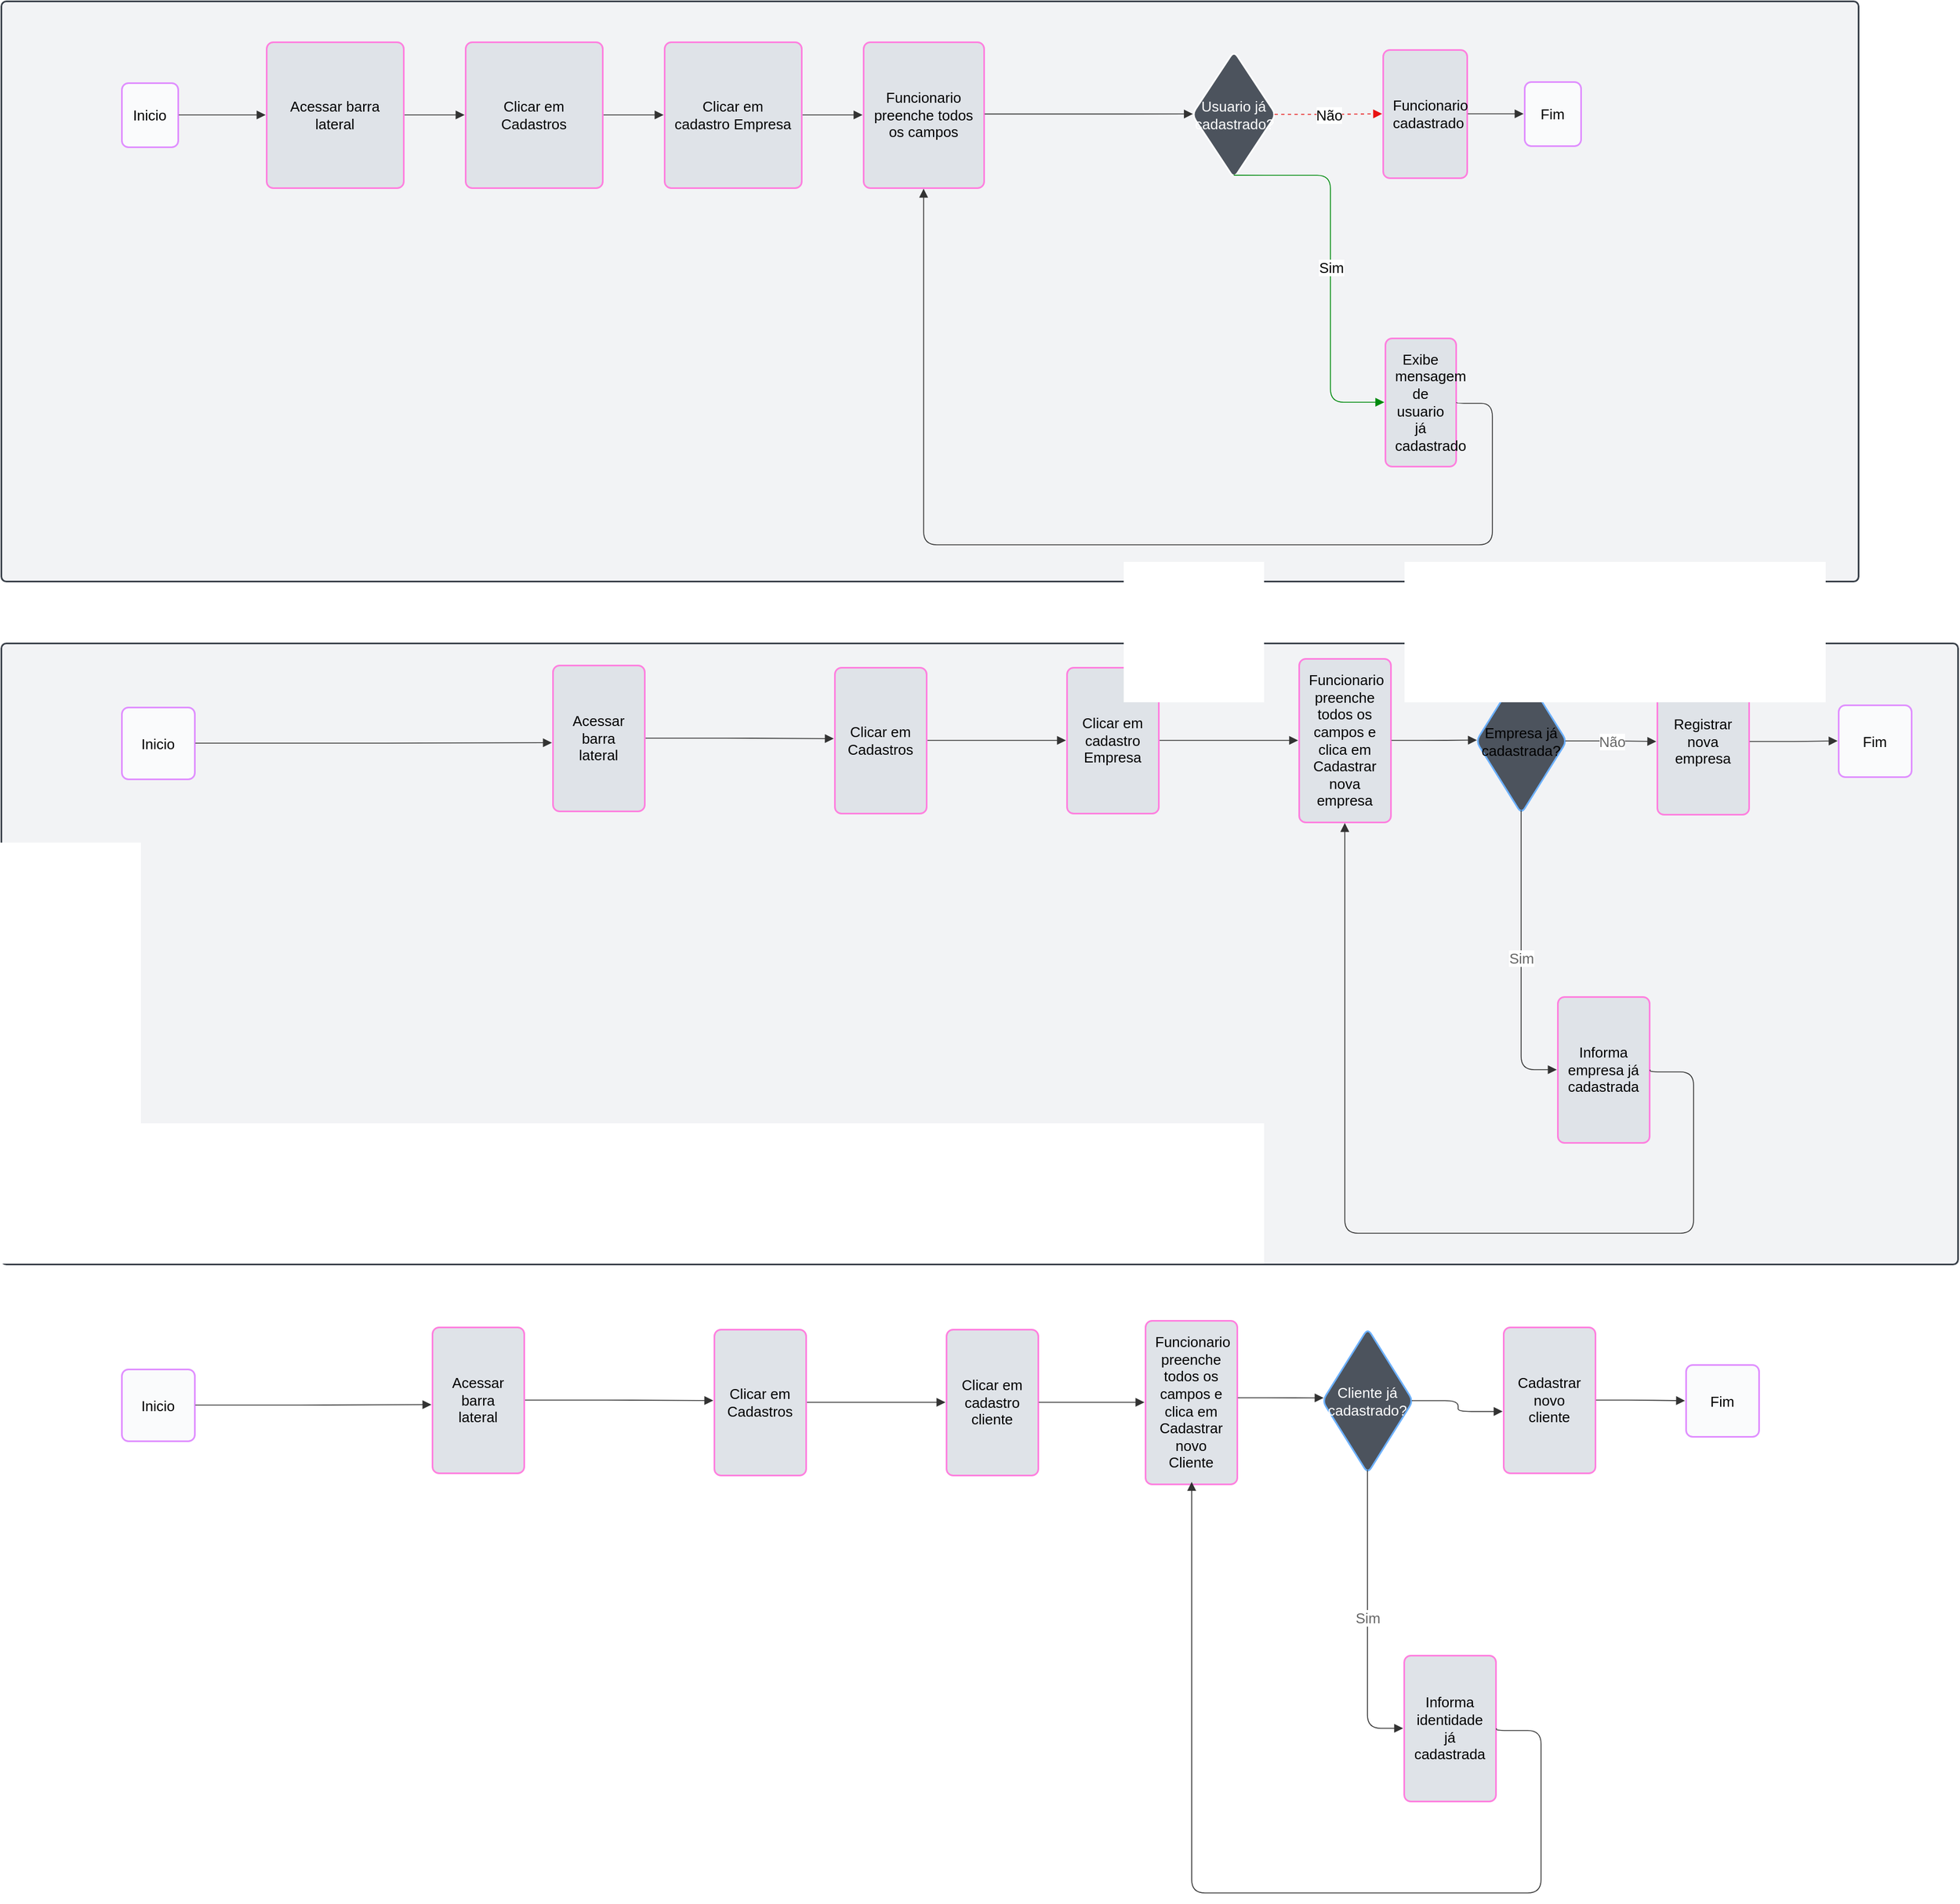 <mxfile version="24.9.1">
  <diagram name="Page-1" id="74e2e168-ea6b-b213-b513-2b3c1d86103e">
    <mxGraphModel dx="2860" dy="1786" grid="1" gridSize="10" guides="1" tooltips="1" connect="1" arrows="1" fold="1" page="1" pageScale="1" pageWidth="1100" pageHeight="850" background="none" math="0" shadow="0">
      <root>
        <mxCell id="0" />
        <mxCell id="1" parent="0" />
        <mxCell id="iIjJSz37-zNfU8AyJNP5-1" value="" style="html=1;overflow=block;blockSpacing=1;whiteSpace=wrap;container=1;pointerEvents=0;collapsible=0;recursiveResize=0;fontSize=13;spacing=0;strokeColor=#3a414a;strokeOpacity=100;fillOpacity=100;rounded=1;absoluteArcSize=1;arcSize=9;fillColor=#f2f3f5;strokeWidth=1.5;lucidId=9IVu0BAyJsN5;" vertex="1" parent="1">
          <mxGeometry x="-720" y="-465" width="1680" height="525" as="geometry" />
        </mxCell>
        <mxCell id="iIjJSz37-zNfU8AyJNP5-2" value="" style="html=1;overflow=block;blockSpacing=1;whiteSpace=wrap;container=1;pointerEvents=0;collapsible=0;recursiveResize=0;fontSize=13;spacing=0;strokeColor=#3a414a;strokeOpacity=100;fillOpacity=100;rounded=1;absoluteArcSize=1;arcSize=9;fillColor=#f2f3f5;strokeWidth=1.5;lucidId=0KVuVCy1_nu4;" vertex="1" parent="1">
          <mxGeometry x="-720" y="116" width="1770" height="562" as="geometry" />
        </mxCell>
        <mxCell id="iIjJSz37-zNfU8AyJNP5-3" value="Inicio" style="html=1;overflow=block;blockSpacing=1;whiteSpace=wrap;fontSize=13;align=center;spacing=3.8;strokeColor=#e08fff;strokeOpacity=100;fillOpacity=100;rounded=1;absoluteArcSize=1;arcSize=12;fillColor=#fafbfc;strokeWidth=1.5;lucidId=sHVuAqhxrz4K;" vertex="1" parent="1">
          <mxGeometry x="-611" y="-391" width="51" height="58" as="geometry" />
        </mxCell>
        <mxCell id="iIjJSz37-zNfU8AyJNP5-4" value="Funcionario preenche todos os campos" style="html=1;overflow=block;blockSpacing=1;whiteSpace=wrap;fontSize=13;align=center;spacing=9;strokeColor=#ff80df;strokeOpacity=100;fillOpacity=100;rounded=1;absoluteArcSize=1;arcSize=12;fillColor=#dfe3e8;strokeWidth=1.5;lucidId=sHVuLKVoWXoe;" vertex="1" parent="1">
          <mxGeometry x="60" y="-428" width="109" height="132" as="geometry" />
        </mxCell>
        <mxCell id="iIjJSz37-zNfU8AyJNP5-5" value="Usuario já cadastrado?" style="html=1;overflow=block;blockSpacing=1;whiteSpace=wrap;rhombus;fontSize=13;fontColor=#ffffff;align=center;spacing=3.8;strokeColor=#ffffff;strokeOpacity=100;fillOpacity=100;rounded=1;absoluteArcSize=1;arcSize=12;fillColor=#4c535d;strokeWidth=1.5;lucidId=sHVuBIZhyZqM;" vertex="1" parent="1">
          <mxGeometry x="357" y="-420" width="76" height="115" as="geometry" />
        </mxCell>
        <mxCell id="iIjJSz37-zNfU8AyJNP5-6" value="Exibe mensagem de usuario já cadastrado" style="html=1;overflow=block;blockSpacing=1;whiteSpace=wrap;fontSize=13;align=center;spacing=9;strokeColor=#ff80df;strokeOpacity=100;fillOpacity=100;rounded=1;absoluteArcSize=1;arcSize=12;fillColor=#dfe3e8;strokeWidth=1.5;lucidId=sHVutr.5zh-b;" vertex="1" parent="1">
          <mxGeometry x="532" y="-160" width="64" height="116" as="geometry" />
        </mxCell>
        <mxCell id="iIjJSz37-zNfU8AyJNP5-7" value="Funcionario cadastrado" style="html=1;overflow=block;blockSpacing=1;whiteSpace=wrap;fontSize=13;align=center;spacing=9;strokeColor=#ff80df;strokeOpacity=100;fillOpacity=100;rounded=1;absoluteArcSize=1;arcSize=12;fillColor=#dfe3e8;strokeWidth=1.5;lucidId=sHVudEk1tI7Y;" vertex="1" parent="1">
          <mxGeometry x="530" y="-421" width="76" height="116" as="geometry" />
        </mxCell>
        <mxCell id="iIjJSz37-zNfU8AyJNP5-8" value="Fim" style="html=1;overflow=block;blockSpacing=1;whiteSpace=wrap;fontSize=13;align=center;spacing=3.8;strokeColor=#e08fff;strokeOpacity=100;fillOpacity=100;rounded=1;absoluteArcSize=1;arcSize=12;fillColor=#fafbfc;strokeWidth=1.5;lucidId=sHVuf~hI~nlk;" vertex="1" parent="1">
          <mxGeometry x="658" y="-392" width="51" height="58" as="geometry" />
        </mxCell>
        <mxCell id="iIjJSz37-zNfU8AyJNP5-9" value="" style="html=1;jettySize=18;whiteSpace=wrap;fontSize=13;strokeColor=#333333;strokeOpacity=100;strokeWidth=0.8;rounded=1;arcSize=24;edgeStyle=orthogonalEdgeStyle;startArrow=none;endArrow=block;endFill=1;exitX=1.006;exitY=0.5;exitPerimeter=0;entryX=-0.007;entryY=0.5;entryPerimeter=0;lucidId=bKVuN7hIX_Hm;" edge="1" parent="1" source="iIjJSz37-zNfU8AyJNP5-41" target="iIjJSz37-zNfU8AyJNP5-4">
          <mxGeometry width="100" height="100" relative="1" as="geometry">
            <Array as="points" />
          </mxGeometry>
        </mxCell>
        <mxCell id="iIjJSz37-zNfU8AyJNP5-10" value="" style="html=1;jettySize=18;whiteSpace=wrap;fontSize=13;strokeColor=#333333;strokeOpacity=100;strokeWidth=0.8;rounded=1;arcSize=24;edgeStyle=orthogonalEdgeStyle;startArrow=none;endArrow=block;endFill=1;exitX=1.006;exitY=0.5;exitPerimeter=0;entryX=-0.006;entryY=0.5;entryPerimeter=0;lucidId=bKVu6KU3.rn4;" edge="1" parent="1" source="iIjJSz37-zNfU8AyJNP5-42" target="iIjJSz37-zNfU8AyJNP5-41">
          <mxGeometry width="100" height="100" relative="1" as="geometry">
            <Array as="points" />
          </mxGeometry>
        </mxCell>
        <mxCell id="iIjJSz37-zNfU8AyJNP5-11" value="" style="html=1;jettySize=18;whiteSpace=wrap;fontSize=13;strokeColor=#333333;strokeOpacity=100;strokeWidth=0.8;rounded=1;arcSize=24;edgeStyle=orthogonalEdgeStyle;startArrow=none;endArrow=block;endFill=1;exitX=1.006;exitY=0.5;exitPerimeter=0;entryX=-0.006;entryY=0.5;entryPerimeter=0;lucidId=bKVuSDubIQGV;" edge="1" parent="1" source="iIjJSz37-zNfU8AyJNP5-40" target="iIjJSz37-zNfU8AyJNP5-42">
          <mxGeometry width="100" height="100" relative="1" as="geometry">
            <Array as="points" />
          </mxGeometry>
        </mxCell>
        <mxCell id="iIjJSz37-zNfU8AyJNP5-12" value="" style="html=1;jettySize=18;whiteSpace=wrap;fontSize=13;strokeColor=#333333;strokeOpacity=100;strokeWidth=0.8;rounded=1;arcSize=24;edgeStyle=orthogonalEdgeStyle;startArrow=none;endArrow=block;endFill=1;exitX=1.015;exitY=0.5;exitPerimeter=0;entryX=-0.006;entryY=0.5;entryPerimeter=0;lucidId=sHVuPy-rPMDV;" edge="1" parent="1" source="iIjJSz37-zNfU8AyJNP5-3" target="iIjJSz37-zNfU8AyJNP5-40">
          <mxGeometry width="100" height="100" relative="1" as="geometry">
            <Array as="points" />
          </mxGeometry>
        </mxCell>
        <mxCell id="iIjJSz37-zNfU8AyJNP5-13" value="" style="html=1;jettySize=18;whiteSpace=wrap;fontSize=13;strokeColor=#333333;strokeOpacity=100;strokeWidth=0.8;rounded=1;arcSize=24;edgeStyle=orthogonalEdgeStyle;startArrow=none;endArrow=block;endFill=1;exitX=1.007;exitY=0.494;exitPerimeter=0;entryX=0.014;entryY=0.497;entryPerimeter=0;lucidId=sHVu9Po6Z-g-;" edge="1" parent="1" source="iIjJSz37-zNfU8AyJNP5-4" target="iIjJSz37-zNfU8AyJNP5-5">
          <mxGeometry width="100" height="100" relative="1" as="geometry">
            <Array as="points" />
          </mxGeometry>
        </mxCell>
        <mxCell id="iIjJSz37-zNfU8AyJNP5-14" value="" style="html=1;jettySize=18;whiteSpace=wrap;fontSize=13;strokeColor=#008a0e;strokeOpacity=100;strokeWidth=0.8;rounded=1;arcSize=24;edgeStyle=orthogonalEdgeStyle;startArrow=none;endArrow=block;endFill=1;exitX=0.5;exitY=0.979;exitPerimeter=0;entryX=-0.012;entryY=0.5;entryPerimeter=0;lucidId=sHVuhiZOHdq2;" edge="1" parent="1" source="iIjJSz37-zNfU8AyJNP5-5" target="iIjJSz37-zNfU8AyJNP5-6">
          <mxGeometry width="100" height="100" relative="1" as="geometry">
            <Array as="points" />
          </mxGeometry>
        </mxCell>
        <mxCell id="iIjJSz37-zNfU8AyJNP5-15" value="Sim" style="text;html=1;resizable=0;labelBackgroundColor=default;align=center;verticalAlign=middle;fontSize=13;" vertex="1" parent="iIjJSz37-zNfU8AyJNP5-14">
          <mxGeometry relative="1" as="geometry" />
        </mxCell>
        <mxCell id="iIjJSz37-zNfU8AyJNP5-16" value="" style="html=1;jettySize=18;whiteSpace=wrap;fontSize=13;strokeColor=#333333;strokeOpacity=100;strokeWidth=0.8;rounded=1;arcSize=24;edgeStyle=orthogonalEdgeStyle;startArrow=none;endArrow=block;endFill=1;exitX=1.012;exitY=0.5;exitPerimeter=0;entryX=0.5;entryY=1.006;entryPerimeter=0;lucidId=sHVu8Q5S.pyc;" edge="1" parent="1" source="iIjJSz37-zNfU8AyJNP5-6" target="iIjJSz37-zNfU8AyJNP5-4">
          <mxGeometry width="100" height="100" relative="1" as="geometry">
            <Array as="points">
              <mxPoint x="629" y="-101" />
              <mxPoint x="629" y="27" />
              <mxPoint x="115" y="27" />
            </Array>
          </mxGeometry>
        </mxCell>
        <mxCell id="iIjJSz37-zNfU8AyJNP5-17" value="" style="html=1;jettySize=18;whiteSpace=wrap;fontSize=13;strokeColor=#e81313;strokeOpacity=100;dashed=1;fixDash=1;strokeWidth=0.8;rounded=1;arcSize=24;edgeStyle=orthogonalEdgeStyle;startArrow=none;endArrow=block;endFill=1;exitX=0.986;exitY=0.5;exitPerimeter=0;entryX=-0.01;entryY=0.5;entryPerimeter=0;lucidId=sHVuTqOVf8-P;" edge="1" parent="1" source="iIjJSz37-zNfU8AyJNP5-5" target="iIjJSz37-zNfU8AyJNP5-7">
          <mxGeometry width="100" height="100" relative="1" as="geometry">
            <Array as="points" />
          </mxGeometry>
        </mxCell>
        <mxCell id="iIjJSz37-zNfU8AyJNP5-18" value="Não" style="text;html=1;resizable=0;labelBackgroundColor=default;align=center;verticalAlign=middle;fontSize=13;" vertex="1" parent="iIjJSz37-zNfU8AyJNP5-17">
          <mxGeometry relative="1" as="geometry" />
        </mxCell>
        <mxCell id="iIjJSz37-zNfU8AyJNP5-19" value="" style="html=1;jettySize=18;whiteSpace=wrap;fontSize=13;strokeColor=#333333;strokeOpacity=100;strokeWidth=0.8;rounded=1;arcSize=24;edgeStyle=orthogonalEdgeStyle;startArrow=none;endArrow=block;endFill=1;exitX=1.01;exitY=0.5;exitPerimeter=0;entryX=-0.015;entryY=0.5;entryPerimeter=0;lucidId=sHVuRnrmiE8S;" edge="1" parent="1" source="iIjJSz37-zNfU8AyJNP5-7" target="iIjJSz37-zNfU8AyJNP5-8">
          <mxGeometry width="100" height="100" relative="1" as="geometry">
            <Array as="points" />
          </mxGeometry>
        </mxCell>
        <mxCell id="iIjJSz37-zNfU8AyJNP5-20" value="Inicio" style="html=1;overflow=block;blockSpacing=1;whiteSpace=wrap;fontSize=13;align=center;spacing=3.8;strokeColor=#e08fff;strokeOpacity=100;fillOpacity=100;rounded=1;absoluteArcSize=1;arcSize=12;fillColor=#fafbfc;strokeWidth=1.5;lucidId=sHVueauyeH1J;" vertex="1" parent="1">
          <mxGeometry x="-611" y="174" width="66" height="65" as="geometry" />
        </mxCell>
        <mxCell id="iIjJSz37-zNfU8AyJNP5-21" value="Funcionario preenche todos os campos e clica em Cadastrar nova empresa" style="html=1;overflow=block;blockSpacing=1;whiteSpace=wrap;fontSize=13;align=center;spacing=9;strokeColor=#ff80df;strokeOpacity=100;fillOpacity=100;rounded=1;absoluteArcSize=1;arcSize=12;fillColor=#dfe3e8;strokeWidth=1.5;lucidId=sHVur5LiFv-o;" vertex="1" parent="1">
          <mxGeometry x="454" y="130" width="83" height="148" as="geometry" />
        </mxCell>
        <mxCell id="iIjJSz37-zNfU8AyJNP5-22" value="Empresa já cadastrada?" style="html=1;overflow=block;blockSpacing=1;whiteSpace=wrap;rhombus;fontSize=13;align=center;spacing=3.8;strokeColor=#6db1ff;strokeOpacity=100;fillOpacity=100;rounded=1;absoluteArcSize=1;arcSize=12;fillColor=#4c535d;strokeWidth=1.5;lucidId=sHVuFYI7WWza;" vertex="1" parent="1">
          <mxGeometry x="614" y="139" width="82" height="131" as="geometry" />
        </mxCell>
        <mxCell id="iIjJSz37-zNfU8AyJNP5-23" value="Informa empresa já cadastrada" style="html=1;overflow=block;blockSpacing=1;whiteSpace=wrap;fontSize=13;align=center;spacing=9;strokeColor=#ff80df;strokeOpacity=100;fillOpacity=100;rounded=1;absoluteArcSize=1;arcSize=12;fillColor=#dfe3e8;strokeWidth=1.5;lucidId=sHVuWVF60bVN;" vertex="1" parent="1">
          <mxGeometry x="688" y="436" width="83" height="132" as="geometry" />
        </mxCell>
        <mxCell id="iIjJSz37-zNfU8AyJNP5-24" value="Registrar nova empresa" style="html=1;overflow=block;blockSpacing=1;whiteSpace=wrap;fontSize=13;align=center;spacing=9;strokeColor=#ff80df;strokeOpacity=100;fillOpacity=100;rounded=1;absoluteArcSize=1;arcSize=12;fillColor=#dfe3e8;strokeWidth=1.5;lucidId=sHVusqCLus73;" vertex="1" parent="1">
          <mxGeometry x="778" y="139" width="83" height="132" as="geometry" />
        </mxCell>
        <mxCell id="iIjJSz37-zNfU8AyJNP5-25" value="Fim" style="html=1;overflow=block;blockSpacing=1;whiteSpace=wrap;fontSize=13;align=center;spacing=3.8;strokeColor=#e08fff;strokeOpacity=100;fillOpacity=100;rounded=1;absoluteArcSize=1;arcSize=12;fillColor=#fafbfc;strokeWidth=1.5;lucidId=sHVubvwy6oM8;" vertex="1" parent="1">
          <mxGeometry x="942" y="172" width="66" height="65" as="geometry" />
        </mxCell>
        <mxCell id="iIjJSz37-zNfU8AyJNP5-26" value="" style="html=1;jettySize=18;whiteSpace=wrap;fontSize=13;strokeColor=#333333;strokeOpacity=100;strokeWidth=0.8;rounded=1;arcSize=24;edgeStyle=orthogonalEdgeStyle;startArrow=none;endArrow=block;endFill=1;exitX=1.009;exitY=0.5;exitPerimeter=0;entryX=-0.009;entryY=0.5;entryPerimeter=0;lucidId=sHVub5drPlFc;" edge="1" parent="1" source="iIjJSz37-zNfU8AyJNP5-38" target="iIjJSz37-zNfU8AyJNP5-21">
          <mxGeometry width="100" height="100" relative="1" as="geometry">
            <Array as="points" />
          </mxGeometry>
        </mxCell>
        <mxCell id="iIjJSz37-zNfU8AyJNP5-27" value="" style="html=1;jettySize=18;whiteSpace=wrap;fontSize=13;strokeColor=#333333;strokeOpacity=100;strokeWidth=0.8;rounded=1;arcSize=24;edgeStyle=orthogonalEdgeStyle;startArrow=none;endArrow=block;endFill=1;exitX=1.011;exitY=0.5;exitPerimeter=0;entryX=-0.009;entryY=0.531;entryPerimeter=0;lucidId=sHVuKWxiE54m;" edge="1" parent="1" source="iIjJSz37-zNfU8AyJNP5-20" target="iIjJSz37-zNfU8AyJNP5-37">
          <mxGeometry width="100" height="100" relative="1" as="geometry">
            <Array as="points" />
          </mxGeometry>
        </mxCell>
        <mxCell id="iIjJSz37-zNfU8AyJNP5-28" value="" style="html=1;jettySize=18;whiteSpace=wrap;fontSize=13;strokeColor=#333333;strokeOpacity=100;strokeWidth=0.8;rounded=1;arcSize=24;edgeStyle=orthogonalEdgeStyle;startArrow=none;endArrow=block;endFill=1;exitX=1.009;exitY=0.5;exitPerimeter=0;entryX=-0.009;entryY=0.488;entryPerimeter=0;lucidId=sHVujS3YTzB4;" edge="1" parent="1" source="iIjJSz37-zNfU8AyJNP5-37" target="iIjJSz37-zNfU8AyJNP5-39">
          <mxGeometry width="100" height="100" relative="1" as="geometry">
            <Array as="points" />
          </mxGeometry>
        </mxCell>
        <mxCell id="iIjJSz37-zNfU8AyJNP5-29" value="" style="html=1;jettySize=18;whiteSpace=wrap;fontSize=13;strokeColor=#333333;strokeOpacity=100;strokeWidth=0.8;rounded=1;arcSize=24;edgeStyle=orthogonalEdgeStyle;startArrow=none;endArrow=block;endFill=1;exitX=1.009;exitY=0.5;exitPerimeter=0;entryX=-0.009;entryY=0.5;entryPerimeter=0;lucidId=sHVuuIv-ZHoY;" edge="1" parent="1" source="iIjJSz37-zNfU8AyJNP5-39" target="iIjJSz37-zNfU8AyJNP5-38">
          <mxGeometry width="100" height="100" relative="1" as="geometry">
            <Array as="points" />
          </mxGeometry>
        </mxCell>
        <mxCell id="iIjJSz37-zNfU8AyJNP5-30" value="" style="html=1;jettySize=18;whiteSpace=wrap;fontSize=13;strokeColor=#333333;strokeOpacity=100;strokeWidth=0.8;rounded=1;arcSize=24;edgeStyle=orthogonalEdgeStyle;startArrow=none;endArrow=block;endFill=1;exitX=1.009;exitY=0.5;exitPerimeter=0;entryX=0.012;entryY=0.494;entryPerimeter=0;lucidId=sHVuQ8OTVjqc;" edge="1" parent="1" source="iIjJSz37-zNfU8AyJNP5-21" target="iIjJSz37-zNfU8AyJNP5-22">
          <mxGeometry width="100" height="100" relative="1" as="geometry">
            <Array as="points" />
          </mxGeometry>
        </mxCell>
        <mxCell id="iIjJSz37-zNfU8AyJNP5-31" value="" style="html=1;jettySize=18;whiteSpace=wrap;fontSize=13;strokeColor=#333333;strokeOpacity=100;strokeWidth=0.8;rounded=1;arcSize=24;edgeStyle=orthogonalEdgeStyle;startArrow=none;endArrow=block;endFill=1;exitX=0.5;exitY=0.98;exitPerimeter=0;entryX=-0.009;entryY=0.5;entryPerimeter=0;lucidId=sHVuJ0cSf0pG;" edge="1" parent="1" source="iIjJSz37-zNfU8AyJNP5-22" target="iIjJSz37-zNfU8AyJNP5-23">
          <mxGeometry width="100" height="100" relative="1" as="geometry">
            <Array as="points" />
          </mxGeometry>
        </mxCell>
        <mxCell id="iIjJSz37-zNfU8AyJNP5-32" value="Sim" style="text;html=1;resizable=0;labelBackgroundColor=default;align=center;verticalAlign=middle;fontColor=#666666;fontSize=13;" vertex="1" parent="iIjJSz37-zNfU8AyJNP5-31">
          <mxGeometry relative="1" as="geometry" />
        </mxCell>
        <mxCell id="iIjJSz37-zNfU8AyJNP5-33" value="" style="html=1;jettySize=18;whiteSpace=wrap;fontSize=13;strokeColor=#333333;strokeOpacity=100;strokeWidth=0.8;rounded=1;arcSize=24;edgeStyle=orthogonalEdgeStyle;startArrow=none;endArrow=block;endFill=1;exitX=1.009;exitY=0.5;exitPerimeter=0;entryX=0.5;entryY=1.005;entryPerimeter=0;lucidId=sHVuIRerCfpc;" edge="1" parent="1" source="iIjJSz37-zNfU8AyJNP5-23" target="iIjJSz37-zNfU8AyJNP5-21">
          <mxGeometry width="100" height="100" relative="1" as="geometry">
            <Array as="points">
              <mxPoint x="811" y="504" />
              <mxPoint x="811" y="650" />
              <mxPoint x="495" y="650" />
            </Array>
          </mxGeometry>
        </mxCell>
        <mxCell id="iIjJSz37-zNfU8AyJNP5-34" value="" style="html=1;jettySize=18;whiteSpace=wrap;fontSize=13;strokeColor=#333333;strokeOpacity=100;strokeWidth=0.8;rounded=1;arcSize=24;edgeStyle=orthogonalEdgeStyle;startArrow=none;endArrow=block;endFill=1;exitX=0.988;exitY=0.5;exitPerimeter=0;entryX=-0.009;entryY=0.5;entryPerimeter=0;lucidId=sHVuF~HN72l.;" edge="1" parent="1" source="iIjJSz37-zNfU8AyJNP5-22" target="iIjJSz37-zNfU8AyJNP5-24">
          <mxGeometry width="100" height="100" relative="1" as="geometry">
            <Array as="points" />
          </mxGeometry>
        </mxCell>
        <mxCell id="iIjJSz37-zNfU8AyJNP5-35" value="Não" style="text;html=1;resizable=0;labelBackgroundColor=default;align=center;verticalAlign=middle;fontColor=#666666;fontSize=13;" vertex="1" parent="iIjJSz37-zNfU8AyJNP5-34">
          <mxGeometry relative="1" as="geometry" />
        </mxCell>
        <mxCell id="iIjJSz37-zNfU8AyJNP5-36" value="" style="html=1;jettySize=18;whiteSpace=wrap;fontSize=13;strokeColor=#333333;strokeOpacity=100;strokeWidth=0.8;rounded=1;arcSize=24;edgeStyle=orthogonalEdgeStyle;startArrow=none;endArrow=block;endFill=1;exitX=1.009;exitY=0.5;exitPerimeter=0;entryX=-0.011;entryY=0.5;entryPerimeter=0;lucidId=sHVuEh9GTJNP;" edge="1" parent="1" source="iIjJSz37-zNfU8AyJNP5-24" target="iIjJSz37-zNfU8AyJNP5-25">
          <mxGeometry width="100" height="100" relative="1" as="geometry">
            <Array as="points" />
          </mxGeometry>
        </mxCell>
        <mxCell id="iIjJSz37-zNfU8AyJNP5-37" value="Acessar barra lateral" style="html=1;overflow=block;blockSpacing=1;whiteSpace=wrap;fontSize=13;align=center;spacing=9;strokeColor=#ff80df;strokeOpacity=100;fillOpacity=100;rounded=1;absoluteArcSize=1;arcSize=12;fillColor=#dfe3e8;strokeWidth=1.5;lucidId=sHVu3jiczUW7;" vertex="1" parent="1">
          <mxGeometry x="-221" y="136" width="83" height="132" as="geometry" />
        </mxCell>
        <mxCell id="iIjJSz37-zNfU8AyJNP5-38" value="Clicar em cadastro Empresa" style="html=1;overflow=block;blockSpacing=1;whiteSpace=wrap;fontSize=13;align=center;spacing=9;strokeColor=#ff80df;strokeOpacity=100;fillOpacity=100;rounded=1;absoluteArcSize=1;arcSize=12;fillColor=#dfe3e8;strokeWidth=1.5;lucidId=sHVu5f7CaDLP;" vertex="1" parent="1">
          <mxGeometry x="244" y="138" width="83" height="132" as="geometry" />
        </mxCell>
        <mxCell id="iIjJSz37-zNfU8AyJNP5-39" value="Clicar em Cadastros" style="html=1;overflow=block;blockSpacing=1;whiteSpace=wrap;fontSize=13;align=center;spacing=9;strokeColor=#ff80df;strokeOpacity=100;fillOpacity=100;rounded=1;absoluteArcSize=1;arcSize=12;fillColor=#dfe3e8;strokeWidth=1.5;lucidId=sHVuGMU0JqKv;" vertex="1" parent="1">
          <mxGeometry x="34" y="138" width="83" height="132" as="geometry" />
        </mxCell>
        <mxCell id="iIjJSz37-zNfU8AyJNP5-40" value="Acessar barra lateral" style="html=1;overflow=block;blockSpacing=1;whiteSpace=wrap;fontSize=13;align=center;spacing=9;strokeColor=#ff80df;strokeOpacity=100;fillOpacity=100;rounded=1;absoluteArcSize=1;arcSize=12;fillColor=#dfe3e8;strokeWidth=1.5;lucidId=EIVuWoGXe~KW;" vertex="1" parent="1">
          <mxGeometry x="-480" y="-428" width="124" height="132" as="geometry" />
        </mxCell>
        <mxCell id="iIjJSz37-zNfU8AyJNP5-41" value="Clicar em cadastro Empresa" style="html=1;overflow=block;blockSpacing=1;whiteSpace=wrap;fontSize=13;align=center;spacing=9;strokeColor=#ff80df;strokeOpacity=100;fillOpacity=100;rounded=1;absoluteArcSize=1;arcSize=12;fillColor=#dfe3e8;strokeWidth=1.5;lucidId=EIVu3oJp3psA;" vertex="1" parent="1">
          <mxGeometry x="-120" y="-428" width="124" height="132" as="geometry" />
        </mxCell>
        <mxCell id="iIjJSz37-zNfU8AyJNP5-42" value="Clicar em Cadastros" style="html=1;overflow=block;blockSpacing=1;whiteSpace=wrap;fontSize=13;align=center;spacing=9;strokeColor=#ff80df;strokeOpacity=100;fillOpacity=100;rounded=1;absoluteArcSize=1;arcSize=12;fillColor=#dfe3e8;strokeWidth=1.5;lucidId=EIVuTGSHYYs0;" vertex="1" parent="1">
          <mxGeometry x="-300" y="-428" width="124" height="132" as="geometry" />
        </mxCell>
        <mxCell id="iIjJSz37-zNfU8AyJNP5-43" value="Inicio" style="html=1;overflow=block;blockSpacing=1;whiteSpace=wrap;fontSize=13;align=center;spacing=3.8;strokeColor=#e08fff;strokeOpacity=100;fillOpacity=100;rounded=1;absoluteArcSize=1;arcSize=12;fillColor=#fafbfc;strokeWidth=1.5;lucidId=TKVuD-CeohGE;" vertex="1" parent="1">
          <mxGeometry x="-611" y="773" width="66" height="65" as="geometry" />
        </mxCell>
        <mxCell id="iIjJSz37-zNfU8AyJNP5-44" value="" style="html=1;jettySize=18;whiteSpace=wrap;fontSize=13;strokeColor=#333333;strokeOpacity=100;strokeWidth=0.8;rounded=1;arcSize=24;edgeStyle=orthogonalEdgeStyle;startArrow=none;endArrow=block;endFill=1;exitX=1.011;exitY=0.5;exitPerimeter=0;entryX=-0.009;entryY=0.531;entryPerimeter=0;lucidId=TKVuo6z7ys-k;" edge="1" parent="1" source="iIjJSz37-zNfU8AyJNP5-43" target="iIjJSz37-zNfU8AyJNP5-47">
          <mxGeometry width="100" height="100" relative="1" as="geometry">
            <Array as="points" />
          </mxGeometry>
        </mxCell>
        <mxCell id="iIjJSz37-zNfU8AyJNP5-45" value="" style="html=1;jettySize=18;whiteSpace=wrap;fontSize=13;strokeColor=#333333;strokeOpacity=100;strokeWidth=0.8;rounded=1;arcSize=24;edgeStyle=orthogonalEdgeStyle;startArrow=none;endArrow=block;endFill=1;exitX=1.009;exitY=0.5;exitPerimeter=0;entryX=-0.009;entryY=0.488;entryPerimeter=0;lucidId=TKVu0_wFNO7J;" edge="1" parent="1" source="iIjJSz37-zNfU8AyJNP5-47" target="iIjJSz37-zNfU8AyJNP5-49">
          <mxGeometry width="100" height="100" relative="1" as="geometry">
            <Array as="points" />
          </mxGeometry>
        </mxCell>
        <mxCell id="iIjJSz37-zNfU8AyJNP5-46" value="" style="html=1;jettySize=18;whiteSpace=wrap;fontSize=13;strokeColor=#333333;strokeOpacity=100;strokeWidth=0.8;rounded=1;arcSize=24;edgeStyle=orthogonalEdgeStyle;startArrow=none;endArrow=block;endFill=1;exitX=1.009;exitY=0.5;exitPerimeter=0;entryX=-0.009;entryY=0.5;entryPerimeter=0;lucidId=TKVuQf85Eefx;" edge="1" parent="1" source="iIjJSz37-zNfU8AyJNP5-49" target="iIjJSz37-zNfU8AyJNP5-48">
          <mxGeometry width="100" height="100" relative="1" as="geometry">
            <Array as="points" />
          </mxGeometry>
        </mxCell>
        <mxCell id="iIjJSz37-zNfU8AyJNP5-47" value="Acessar barra lateral" style="html=1;overflow=block;blockSpacing=1;whiteSpace=wrap;fontSize=13;align=center;spacing=9;strokeColor=#ff80df;strokeOpacity=100;fillOpacity=100;rounded=1;absoluteArcSize=1;arcSize=12;fillColor=#dfe3e8;strokeWidth=1.5;lucidId=TKVu174VIa4P;" vertex="1" parent="1">
          <mxGeometry x="-330" y="735" width="83" height="132" as="geometry" />
        </mxCell>
        <mxCell id="iIjJSz37-zNfU8AyJNP5-48" value="Clicar em cadastro cliente" style="html=1;overflow=block;blockSpacing=1;whiteSpace=wrap;fontSize=13;align=center;spacing=9;strokeColor=#ff80df;strokeOpacity=100;fillOpacity=100;rounded=1;absoluteArcSize=1;arcSize=12;fillColor=#dfe3e8;strokeWidth=1.5;lucidId=TKVu3g~mCkBQ;" vertex="1" parent="1">
          <mxGeometry x="135" y="737" width="83" height="132" as="geometry" />
        </mxCell>
        <mxCell id="iIjJSz37-zNfU8AyJNP5-49" value="Clicar em Cadastros" style="html=1;overflow=block;blockSpacing=1;whiteSpace=wrap;fontSize=13;align=center;spacing=9;strokeColor=#ff80df;strokeOpacity=100;fillOpacity=100;rounded=1;absoluteArcSize=1;arcSize=12;fillColor=#dfe3e8;strokeWidth=1.5;lucidId=TKVugKPUELmh;" vertex="1" parent="1">
          <mxGeometry x="-75" y="737" width="83" height="132" as="geometry" />
        </mxCell>
        <mxCell id="iIjJSz37-zNfU8AyJNP5-50" value="Funcionario preenche todos os campos e clica em Cadastrar novo Cliente" style="html=1;overflow=block;blockSpacing=1;whiteSpace=wrap;fontSize=13;align=center;spacing=9;strokeColor=#ff80df;strokeOpacity=100;fillOpacity=100;rounded=1;absoluteArcSize=1;arcSize=12;fillColor=#dfe3e8;strokeWidth=1.5;lucidId=TLVueEcK-3IP;" vertex="1" parent="1">
          <mxGeometry x="315" y="729" width="83" height="148" as="geometry" />
        </mxCell>
        <mxCell id="iIjJSz37-zNfU8AyJNP5-51" value="" style="html=1;jettySize=18;whiteSpace=wrap;fontSize=13;strokeColor=#333333;strokeOpacity=100;strokeWidth=0.8;rounded=1;arcSize=24;edgeStyle=orthogonalEdgeStyle;startArrow=none;endArrow=block;endFill=1;exitX=1.009;exitY=0.5;exitPerimeter=0;entryX=-0.009;entryY=0.5;entryPerimeter=0;lucidId=-LVuaBZoTzxL;" edge="1" parent="1" source="iIjJSz37-zNfU8AyJNP5-48" target="iIjJSz37-zNfU8AyJNP5-50">
          <mxGeometry width="100" height="100" relative="1" as="geometry">
            <Array as="points" />
          </mxGeometry>
        </mxCell>
        <mxCell id="iIjJSz37-zNfU8AyJNP5-52" value="Cliente já cadastrado?" style="html=1;overflow=block;blockSpacing=1;whiteSpace=wrap;rhombus;fontSize=13;fontColor=#ffffff;align=center;spacing=3.8;strokeColor=#6db1ff;strokeOpacity=100;fillOpacity=100;rounded=1;absoluteArcSize=1;arcSize=12;fillColor=#4c535d;strokeWidth=1.5;lucidId=IMVukuP4WiCF;" vertex="1" parent="1">
          <mxGeometry x="475" y="736" width="82" height="131" as="geometry" />
        </mxCell>
        <mxCell id="iIjJSz37-zNfU8AyJNP5-53" value="Informa identidade já cadastrada" style="html=1;overflow=block;blockSpacing=1;whiteSpace=wrap;fontSize=13;align=center;spacing=9;strokeColor=#ff80df;strokeOpacity=100;fillOpacity=100;rounded=1;absoluteArcSize=1;arcSize=12;fillColor=#dfe3e8;strokeWidth=1.5;lucidId=IMVuKGuR~jhK;" vertex="1" parent="1">
          <mxGeometry x="549" y="1032" width="83" height="132" as="geometry" />
        </mxCell>
        <mxCell id="iIjJSz37-zNfU8AyJNP5-54" value="Cadastrar novo cliente" style="html=1;overflow=block;blockSpacing=1;whiteSpace=wrap;fontSize=13;align=center;spacing=9;strokeColor=#ff80df;strokeOpacity=100;fillOpacity=100;rounded=1;absoluteArcSize=1;arcSize=12;fillColor=#dfe3e8;strokeWidth=1.5;lucidId=IMVuV4y2Wr4b;" vertex="1" parent="1">
          <mxGeometry x="639" y="735" width="83" height="132" as="geometry" />
        </mxCell>
        <mxCell id="iIjJSz37-zNfU8AyJNP5-55" value="Fim" style="html=1;overflow=block;blockSpacing=1;whiteSpace=wrap;fontSize=13;align=center;spacing=3.8;strokeColor=#e08fff;strokeOpacity=100;fillOpacity=100;rounded=1;absoluteArcSize=1;arcSize=12;fillColor=#fafbfc;strokeWidth=1.5;lucidId=IMVu8w95FYgF;" vertex="1" parent="1">
          <mxGeometry x="804" y="769" width="66" height="65" as="geometry" />
        </mxCell>
        <mxCell id="iIjJSz37-zNfU8AyJNP5-56" value="" style="html=1;jettySize=18;whiteSpace=wrap;fontSize=13;strokeColor=#333333;strokeOpacity=100;strokeWidth=0.8;rounded=1;arcSize=24;edgeStyle=orthogonalEdgeStyle;startArrow=none;endArrow=block;endFill=1;exitX=0.5;exitY=0.98;exitPerimeter=0;entryX=-0.009;entryY=0.5;entryPerimeter=0;lucidId=IMVuoLYOVCrK;" edge="1" parent="1" source="iIjJSz37-zNfU8AyJNP5-52" target="iIjJSz37-zNfU8AyJNP5-53">
          <mxGeometry width="100" height="100" relative="1" as="geometry">
            <Array as="points" />
          </mxGeometry>
        </mxCell>
        <mxCell id="iIjJSz37-zNfU8AyJNP5-57" value="Sim" style="text;html=1;resizable=0;labelBackgroundColor=default;align=center;verticalAlign=middle;fontColor=#666666;fontSize=13;" vertex="1" parent="iIjJSz37-zNfU8AyJNP5-56">
          <mxGeometry relative="1" as="geometry" />
        </mxCell>
        <mxCell id="iIjJSz37-zNfU8AyJNP5-58" value="" style="html=1;jettySize=18;whiteSpace=wrap;fontSize=13;strokeColor=#333333;strokeOpacity=100;strokeWidth=0.8;rounded=1;arcSize=24;edgeStyle=orthogonalEdgeStyle;startArrow=none;endArrow=block;endFill=1;exitX=1.009;exitY=0.5;exitPerimeter=0;lucidId=IMVut0fvm8wi;" edge="1" parent="1" source="iIjJSz37-zNfU8AyJNP5-53">
          <mxGeometry width="100" height="100" relative="1" as="geometry">
            <Array as="points">
              <mxPoint x="673" y="1100" />
              <mxPoint x="673" y="1247" />
              <mxPoint x="357" y="1247" />
            </Array>
            <mxPoint x="357" y="875" as="targetPoint" />
          </mxGeometry>
        </mxCell>
        <mxCell id="iIjJSz37-zNfU8AyJNP5-59" value="" style="html=1;jettySize=18;whiteSpace=wrap;fontSize=13;strokeColor=#333333;strokeOpacity=100;strokeWidth=0.8;rounded=1;arcSize=24;edgeStyle=orthogonalEdgeStyle;startArrow=none;endArrow=block;endFill=1;exitX=1.009;exitY=0.472;exitPerimeter=0;entryX=0.016;entryY=0.481;entryPerimeter=0;lucidId=~MVuYsn6NPdR;" edge="1" parent="1" source="iIjJSz37-zNfU8AyJNP5-50" target="iIjJSz37-zNfU8AyJNP5-52">
          <mxGeometry width="100" height="100" relative="1" as="geometry">
            <Array as="points" />
          </mxGeometry>
        </mxCell>
        <mxCell id="iIjJSz37-zNfU8AyJNP5-60" value="" style="html=1;jettySize=18;whiteSpace=wrap;fontSize=13;strokeColor=#333333;strokeOpacity=100;strokeWidth=0.8;rounded=1;arcSize=24;edgeStyle=orthogonalEdgeStyle;startArrow=none;endArrow=block;endFill=1;exitX=0.988;exitY=0.5;exitPerimeter=0;entryX=-0.009;entryY=0.578;entryPerimeter=0;lucidId=iNVuGRAHNX2a;" edge="1" parent="1" source="iIjJSz37-zNfU8AyJNP5-52" target="iIjJSz37-zNfU8AyJNP5-54">
          <mxGeometry width="100" height="100" relative="1" as="geometry">
            <Array as="points" />
          </mxGeometry>
        </mxCell>
        <mxCell id="iIjJSz37-zNfU8AyJNP5-61" value="" style="html=1;jettySize=18;whiteSpace=wrap;fontSize=13;strokeColor=#333333;strokeOpacity=100;strokeWidth=0.8;rounded=1;arcSize=24;edgeStyle=orthogonalEdgeStyle;startArrow=none;endArrow=block;endFill=1;exitX=1.009;exitY=0.5;exitPerimeter=0;entryX=-0.011;entryY=0.501;entryPerimeter=0;lucidId=pNVu_cprBSpg;" edge="1" parent="1" source="iIjJSz37-zNfU8AyJNP5-54" target="iIjJSz37-zNfU8AyJNP5-55">
          <mxGeometry width="100" height="100" relative="1" as="geometry">
            <Array as="points" />
          </mxGeometry>
        </mxCell>
      </root>
    </mxGraphModel>
  </diagram>
</mxfile>
